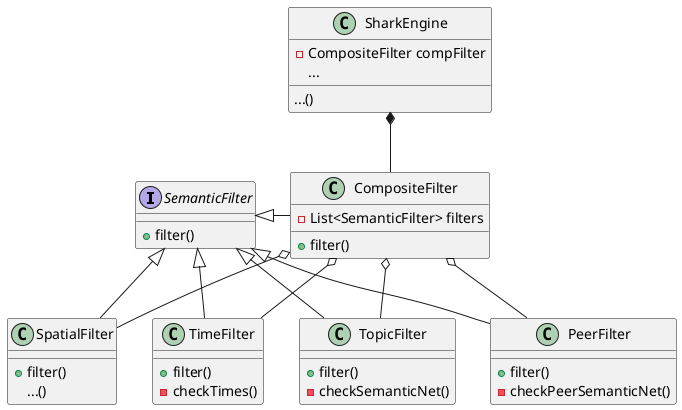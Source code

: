 @startuml

interface SemanticFilter {
+filter()
}
class CompositeFilter {
-List<SemanticFilter> filters
+filter()
}
class TopicFilter {
+filter()
-checkSemanticNet()
}
class PeerFilter {
+filter()
-checkPeerSemanticNet()
}
class SpatialFilter {
+filter()
...()
}
class TimeFilter {
+filter()
-checkTimes()
}
class SharkEngine {
-CompositeFilter compFilter
...
...()
}

SharkEngine *-- CompositeFilter

SemanticFilter <|- CompositeFilter
SemanticFilter <|- TopicFilter
SemanticFilter <|- PeerFilter
SemanticFilter <|- SpatialFilter
SemanticFilter <|- TimeFilter

CompositeFilter o-- TopicFilter
CompositeFilter o-- PeerFilter
CompositeFilter o-- SpatialFilter
CompositeFilter o-- TimeFilter




@enduml